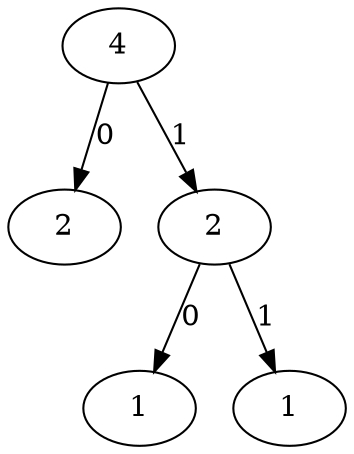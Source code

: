 digraph test{ 
8985344->8984480[label=0];
8984480[label="2"];
8985344[label="4"];
8985344->8985312[label=1];
8985312->8986240[label=0];
8986240[label="1"];
8985312[label="2"];
8985312->8986208[label=1];
8986208[label="1"];
}
